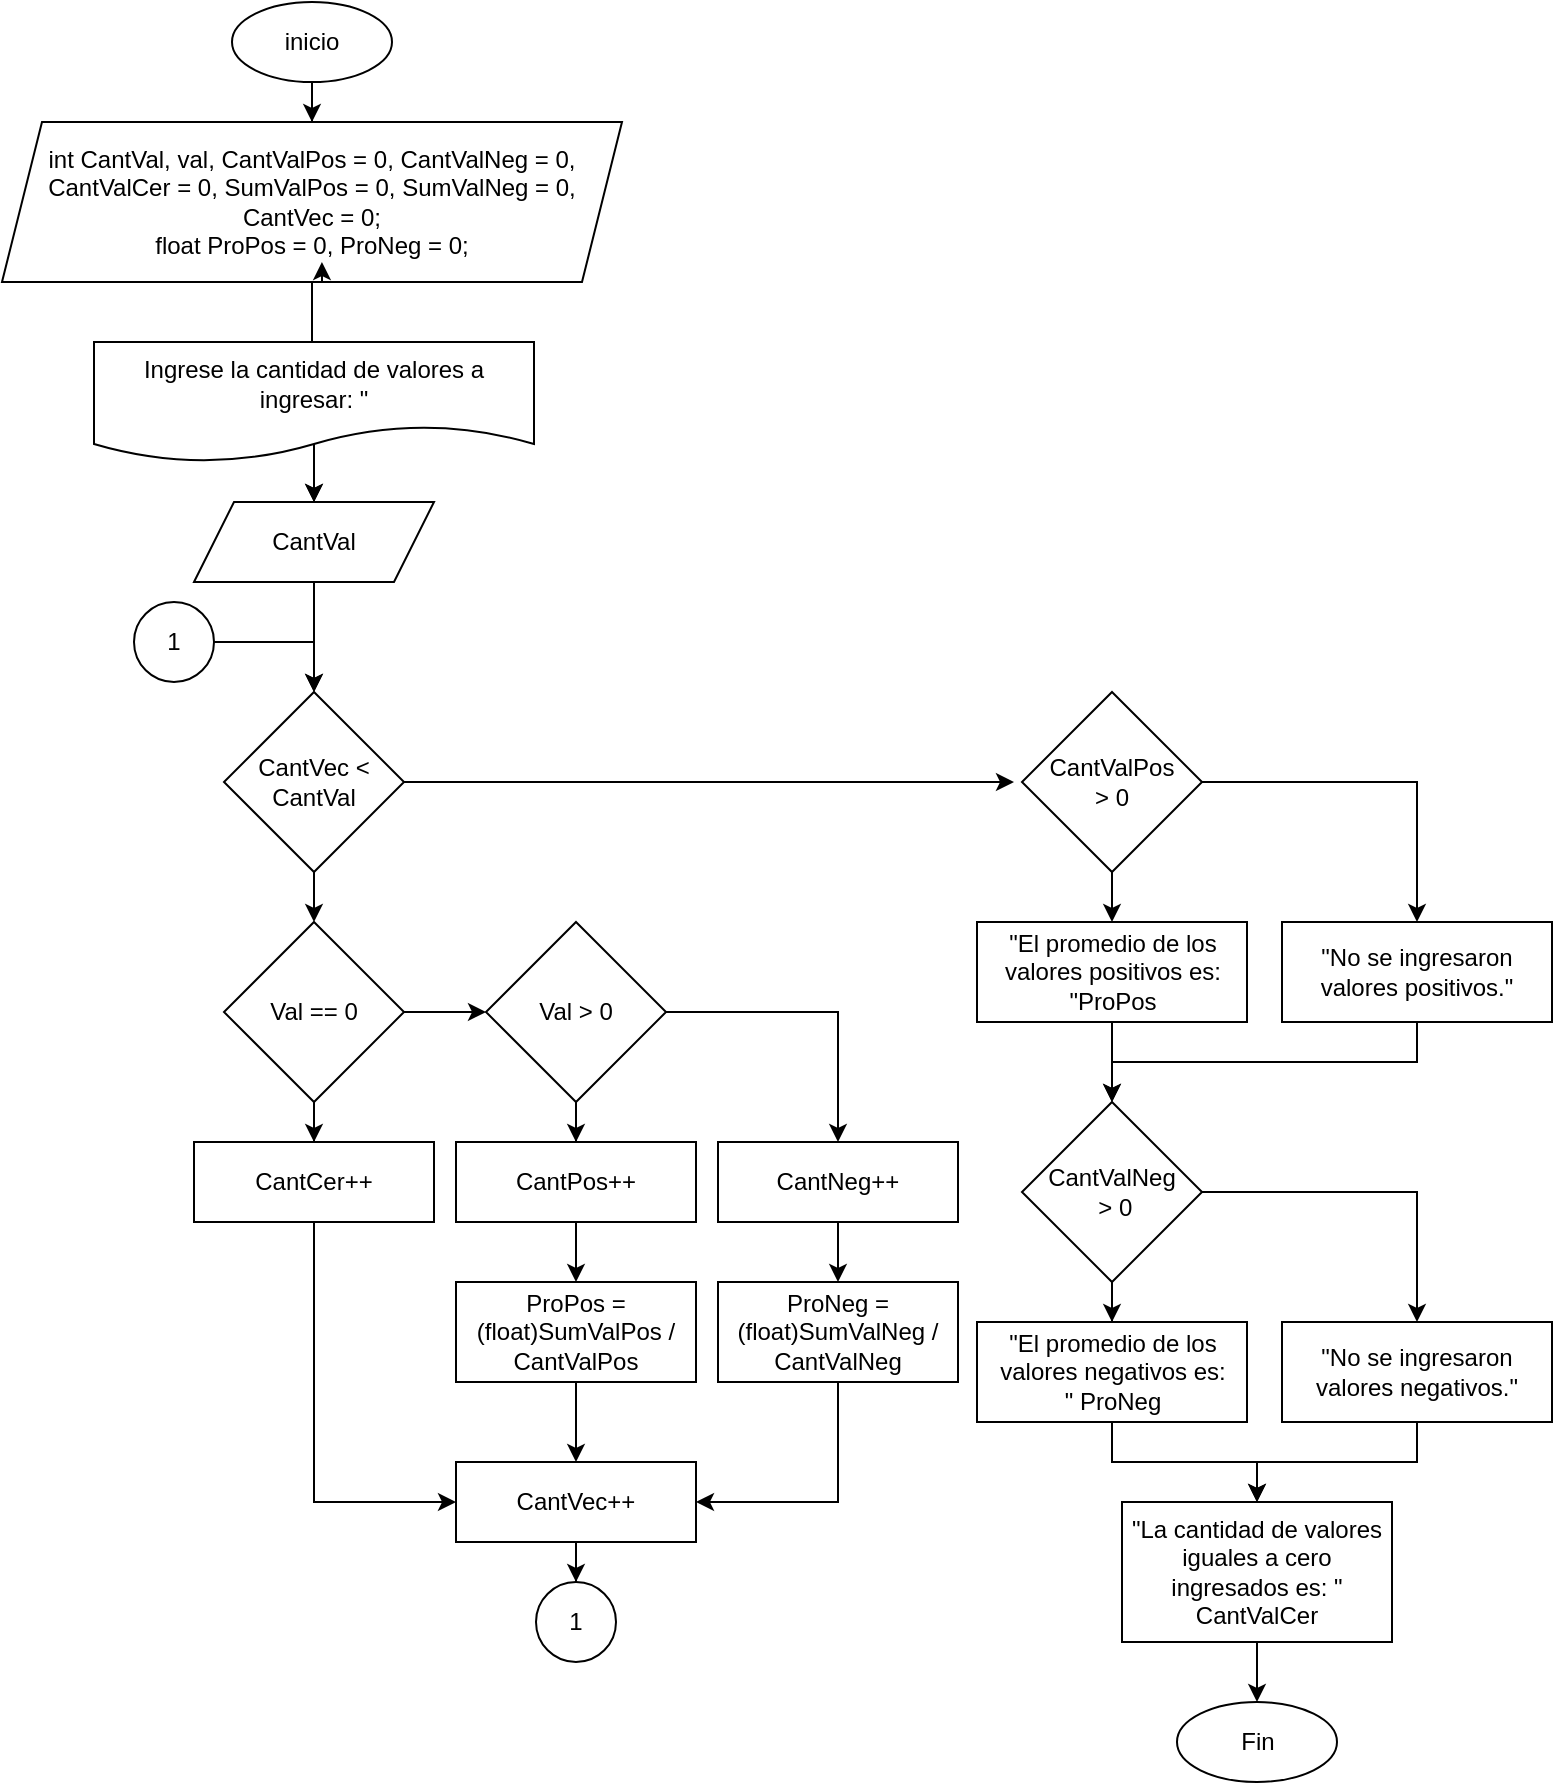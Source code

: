 <mxfile version="21.2.8" type="device">
  <diagram name="Page-1" id="1P0BDkxg8NpYrqQd53E_">
    <mxGraphModel dx="712" dy="835" grid="1" gridSize="10" guides="1" tooltips="1" connect="1" arrows="1" fold="1" page="1" pageScale="1" pageWidth="850" pageHeight="1100" math="0" shadow="0">
      <root>
        <mxCell id="0" />
        <mxCell id="1" parent="0" />
        <mxCell id="H-p9NEX7iDgcCFGtxz2--47" value="" style="edgeStyle=orthogonalEdgeStyle;rounded=0;orthogonalLoop=1;jettySize=auto;html=1;" parent="1" source="H-p9NEX7iDgcCFGtxz2--1" target="H-p9NEX7iDgcCFGtxz2--2" edge="1">
          <mxGeometry relative="1" as="geometry" />
        </mxCell>
        <mxCell id="H-p9NEX7iDgcCFGtxz2--1" value="inicio" style="ellipse;whiteSpace=wrap;html=1;" parent="1" vertex="1">
          <mxGeometry x="115" y="10" width="80" height="40" as="geometry" />
        </mxCell>
        <mxCell id="sCHSUmpNLC7M-MzyfCxp-1" value="" style="edgeStyle=orthogonalEdgeStyle;rounded=0;orthogonalLoop=1;jettySize=auto;html=1;" edge="1" parent="1" source="H-p9NEX7iDgcCFGtxz2--2" target="H-p9NEX7iDgcCFGtxz2--62">
          <mxGeometry relative="1" as="geometry" />
        </mxCell>
        <mxCell id="H-p9NEX7iDgcCFGtxz2--2" value="&lt;div&gt;int CantVal, val, CantValPos = 0, CantValNeg = 0, CantValCer = 0, SumValPos = 0, SumValNeg = 0, CantVec = 0;&lt;/div&gt;&lt;div&gt;float ProPos = 0, ProNeg = 0;&lt;/div&gt;" style="shape=parallelogram;perimeter=parallelogramPerimeter;whiteSpace=wrap;html=1;fixedSize=1;" parent="1" vertex="1">
          <mxGeometry y="70" width="310" height="80" as="geometry" />
        </mxCell>
        <mxCell id="H-p9NEX7iDgcCFGtxz2--74" value="" style="edgeStyle=orthogonalEdgeStyle;rounded=0;orthogonalLoop=1;jettySize=auto;html=1;entryX=0;entryY=0.5;entryDx=0;entryDy=0;" parent="1" source="H-p9NEX7iDgcCFGtxz2--5" edge="1">
          <mxGeometry relative="1" as="geometry">
            <mxPoint x="506" y="400" as="targetPoint" />
          </mxGeometry>
        </mxCell>
        <mxCell id="sCHSUmpNLC7M-MzyfCxp-37" value="" style="edgeStyle=orthogonalEdgeStyle;rounded=0;orthogonalLoop=1;jettySize=auto;html=1;" edge="1" parent="1" source="H-p9NEX7iDgcCFGtxz2--5" target="sCHSUmpNLC7M-MzyfCxp-16">
          <mxGeometry relative="1" as="geometry" />
        </mxCell>
        <mxCell id="H-p9NEX7iDgcCFGtxz2--5" value="CantVec &lt; CantVal" style="rhombus;whiteSpace=wrap;html=1;" parent="1" vertex="1">
          <mxGeometry x="111" y="355" width="90" height="90" as="geometry" />
        </mxCell>
        <mxCell id="sCHSUmpNLC7M-MzyfCxp-82" value="" style="edgeStyle=orthogonalEdgeStyle;rounded=0;orthogonalLoop=1;jettySize=auto;html=1;" edge="1" parent="1" source="H-p9NEX7iDgcCFGtxz2--8">
          <mxGeometry relative="1" as="geometry">
            <mxPoint x="287" y="740" as="targetPoint" />
          </mxGeometry>
        </mxCell>
        <mxCell id="H-p9NEX7iDgcCFGtxz2--8" value="ProPos = (float)SumValPos / CantValPos" style="rounded=0;whiteSpace=wrap;html=1;" parent="1" vertex="1">
          <mxGeometry x="227" y="650" width="120" height="50" as="geometry" />
        </mxCell>
        <mxCell id="H-p9NEX7iDgcCFGtxz2--71" value="" style="edgeStyle=orthogonalEdgeStyle;rounded=0;orthogonalLoop=1;jettySize=auto;html=1;entryX=0.5;entryY=0;entryDx=0;entryDy=0;" parent="1" source="H-p9NEX7iDgcCFGtxz2--15" target="H-p9NEX7iDgcCFGtxz2--5" edge="1">
          <mxGeometry relative="1" as="geometry">
            <mxPoint x="157" y="350" as="targetPoint" />
          </mxGeometry>
        </mxCell>
        <mxCell id="H-p9NEX7iDgcCFGtxz2--15" value="1" style="ellipse;whiteSpace=wrap;html=1;aspect=fixed;" parent="1" vertex="1">
          <mxGeometry x="66" y="310" width="40" height="40" as="geometry" />
        </mxCell>
        <mxCell id="H-p9NEX7iDgcCFGtxz2--60" value="" style="edgeStyle=orthogonalEdgeStyle;rounded=0;orthogonalLoop=1;jettySize=auto;html=1;" parent="1" source="H-p9NEX7iDgcCFGtxz2--61" target="H-p9NEX7iDgcCFGtxz2--62" edge="1">
          <mxGeometry relative="1" as="geometry" />
        </mxCell>
        <mxCell id="H-p9NEX7iDgcCFGtxz2--61" value="Ingrese la cantidad de valores a ingresar: &quot;" style="shape=document;whiteSpace=wrap;html=1;boundedLbl=1;" parent="1" vertex="1">
          <mxGeometry x="46" y="180" width="220" height="60" as="geometry" />
        </mxCell>
        <mxCell id="H-p9NEX7iDgcCFGtxz2--70" value="" style="edgeStyle=orthogonalEdgeStyle;rounded=0;orthogonalLoop=1;jettySize=auto;html=1;entryX=0.5;entryY=0;entryDx=0;entryDy=0;" parent="1" source="H-p9NEX7iDgcCFGtxz2--62" target="H-p9NEX7iDgcCFGtxz2--5" edge="1">
          <mxGeometry relative="1" as="geometry">
            <mxPoint x="157" y="350" as="targetPoint" />
          </mxGeometry>
        </mxCell>
        <mxCell id="H-p9NEX7iDgcCFGtxz2--62" value="CantVal" style="shape=parallelogram;perimeter=parallelogramPerimeter;whiteSpace=wrap;html=1;fixedSize=1;" parent="1" vertex="1">
          <mxGeometry x="96" y="260" width="120" height="40" as="geometry" />
        </mxCell>
        <mxCell id="sCHSUmpNLC7M-MzyfCxp-6" value="" style="edgeStyle=orthogonalEdgeStyle;rounded=0;orthogonalLoop=1;jettySize=auto;html=1;" edge="1" parent="1" source="sCHSUmpNLC7M-MzyfCxp-2" target="sCHSUmpNLC7M-MzyfCxp-4">
          <mxGeometry relative="1" as="geometry" />
        </mxCell>
        <mxCell id="sCHSUmpNLC7M-MzyfCxp-14" value="" style="edgeStyle=orthogonalEdgeStyle;rounded=0;orthogonalLoop=1;jettySize=auto;html=1;entryX=0.5;entryY=0;entryDx=0;entryDy=0;" edge="1" parent="1" source="sCHSUmpNLC7M-MzyfCxp-2" target="sCHSUmpNLC7M-MzyfCxp-7">
          <mxGeometry relative="1" as="geometry">
            <mxPoint x="407" y="515" as="targetPoint" />
          </mxGeometry>
        </mxCell>
        <mxCell id="sCHSUmpNLC7M-MzyfCxp-2" value="Val &amp;gt; 0" style="rhombus;whiteSpace=wrap;html=1;" vertex="1" parent="1">
          <mxGeometry x="242" y="470" width="90" height="90" as="geometry" />
        </mxCell>
        <mxCell id="sCHSUmpNLC7M-MzyfCxp-77" value="" style="edgeStyle=orthogonalEdgeStyle;rounded=0;orthogonalLoop=1;jettySize=auto;html=1;" edge="1" parent="1" source="sCHSUmpNLC7M-MzyfCxp-4" target="H-p9NEX7iDgcCFGtxz2--8">
          <mxGeometry relative="1" as="geometry" />
        </mxCell>
        <mxCell id="sCHSUmpNLC7M-MzyfCxp-4" value="CantPos++" style="rounded=0;whiteSpace=wrap;html=1;" vertex="1" parent="1">
          <mxGeometry x="227" y="580" width="120" height="40" as="geometry" />
        </mxCell>
        <mxCell id="sCHSUmpNLC7M-MzyfCxp-81" value="" style="edgeStyle=orthogonalEdgeStyle;rounded=0;orthogonalLoop=1;jettySize=auto;html=1;" edge="1" parent="1" source="sCHSUmpNLC7M-MzyfCxp-7" target="sCHSUmpNLC7M-MzyfCxp-78">
          <mxGeometry relative="1" as="geometry" />
        </mxCell>
        <mxCell id="sCHSUmpNLC7M-MzyfCxp-7" value="CantNeg++" style="rounded=0;whiteSpace=wrap;html=1;" vertex="1" parent="1">
          <mxGeometry x="358" y="580" width="120" height="40" as="geometry" />
        </mxCell>
        <mxCell id="sCHSUmpNLC7M-MzyfCxp-15" value="" style="edgeStyle=orthogonalEdgeStyle;rounded=0;orthogonalLoop=1;jettySize=auto;html=1;" edge="1" parent="1" source="sCHSUmpNLC7M-MzyfCxp-16" target="sCHSUmpNLC7M-MzyfCxp-17">
          <mxGeometry relative="1" as="geometry" />
        </mxCell>
        <mxCell id="sCHSUmpNLC7M-MzyfCxp-19" value="" style="edgeStyle=orthogonalEdgeStyle;rounded=0;orthogonalLoop=1;jettySize=auto;html=1;" edge="1" parent="1" source="sCHSUmpNLC7M-MzyfCxp-16" target="sCHSUmpNLC7M-MzyfCxp-2">
          <mxGeometry relative="1" as="geometry" />
        </mxCell>
        <mxCell id="sCHSUmpNLC7M-MzyfCxp-16" value="Val == 0" style="rhombus;whiteSpace=wrap;html=1;" vertex="1" parent="1">
          <mxGeometry x="111" y="470" width="90" height="90" as="geometry" />
        </mxCell>
        <mxCell id="sCHSUmpNLC7M-MzyfCxp-84" value="" style="edgeStyle=orthogonalEdgeStyle;rounded=0;orthogonalLoop=1;jettySize=auto;html=1;entryX=0;entryY=0.5;entryDx=0;entryDy=0;" edge="1" parent="1" source="sCHSUmpNLC7M-MzyfCxp-17" target="sCHSUmpNLC7M-MzyfCxp-89">
          <mxGeometry relative="1" as="geometry">
            <mxPoint x="267" y="760" as="targetPoint" />
            <Array as="points">
              <mxPoint x="156" y="760" />
            </Array>
          </mxGeometry>
        </mxCell>
        <mxCell id="sCHSUmpNLC7M-MzyfCxp-17" value="CantCer++" style="rounded=0;whiteSpace=wrap;html=1;" vertex="1" parent="1">
          <mxGeometry x="96" y="580" width="120" height="40" as="geometry" />
        </mxCell>
        <mxCell id="sCHSUmpNLC7M-MzyfCxp-71" style="edgeStyle=orthogonalEdgeStyle;rounded=0;orthogonalLoop=1;jettySize=auto;html=1;exitX=0.5;exitY=1;exitDx=0;exitDy=0;entryX=0.516;entryY=0.875;entryDx=0;entryDy=0;entryPerimeter=0;" edge="1" parent="1" source="H-p9NEX7iDgcCFGtxz2--2" target="H-p9NEX7iDgcCFGtxz2--2">
          <mxGeometry relative="1" as="geometry" />
        </mxCell>
        <mxCell id="sCHSUmpNLC7M-MzyfCxp-87" value="" style="edgeStyle=orthogonalEdgeStyle;rounded=0;orthogonalLoop=1;jettySize=auto;html=1;entryX=1;entryY=0.5;entryDx=0;entryDy=0;exitX=0.5;exitY=1;exitDx=0;exitDy=0;" edge="1" parent="1" source="sCHSUmpNLC7M-MzyfCxp-78" target="sCHSUmpNLC7M-MzyfCxp-89">
          <mxGeometry relative="1" as="geometry">
            <mxPoint x="360" y="760" as="sourcePoint" />
            <mxPoint x="307" y="760" as="targetPoint" />
            <Array as="points">
              <mxPoint x="418" y="760" />
            </Array>
          </mxGeometry>
        </mxCell>
        <mxCell id="sCHSUmpNLC7M-MzyfCxp-78" value="ProNeg = (float)SumValNeg / CantValNeg" style="rounded=0;whiteSpace=wrap;html=1;" vertex="1" parent="1">
          <mxGeometry x="358" y="650" width="120" height="50" as="geometry" />
        </mxCell>
        <mxCell id="sCHSUmpNLC7M-MzyfCxp-88" value="1" style="ellipse;whiteSpace=wrap;html=1;aspect=fixed;" vertex="1" parent="1">
          <mxGeometry x="267" y="800" width="40" height="40" as="geometry" />
        </mxCell>
        <mxCell id="sCHSUmpNLC7M-MzyfCxp-92" value="" style="edgeStyle=orthogonalEdgeStyle;rounded=0;orthogonalLoop=1;jettySize=auto;html=1;" edge="1" parent="1" source="sCHSUmpNLC7M-MzyfCxp-89" target="sCHSUmpNLC7M-MzyfCxp-88">
          <mxGeometry relative="1" as="geometry" />
        </mxCell>
        <mxCell id="sCHSUmpNLC7M-MzyfCxp-89" value="CantVec++" style="rounded=0;whiteSpace=wrap;html=1;" vertex="1" parent="1">
          <mxGeometry x="227" y="740" width="120" height="40" as="geometry" />
        </mxCell>
        <mxCell id="sCHSUmpNLC7M-MzyfCxp-95" value="" style="edgeStyle=orthogonalEdgeStyle;rounded=0;orthogonalLoop=1;jettySize=auto;html=1;entryX=0.5;entryY=0;entryDx=0;entryDy=0;" edge="1" parent="1" source="sCHSUmpNLC7M-MzyfCxp-93" target="sCHSUmpNLC7M-MzyfCxp-99">
          <mxGeometry relative="1" as="geometry">
            <mxPoint x="662.5" y="400" as="targetPoint" />
          </mxGeometry>
        </mxCell>
        <mxCell id="sCHSUmpNLC7M-MzyfCxp-100" value="" style="edgeStyle=orthogonalEdgeStyle;rounded=0;orthogonalLoop=1;jettySize=auto;html=1;" edge="1" parent="1" source="sCHSUmpNLC7M-MzyfCxp-93" target="sCHSUmpNLC7M-MzyfCxp-98">
          <mxGeometry relative="1" as="geometry" />
        </mxCell>
        <mxCell id="sCHSUmpNLC7M-MzyfCxp-93" value="CantValPos&lt;br&gt;&amp;gt; 0" style="rhombus;whiteSpace=wrap;html=1;" vertex="1" parent="1">
          <mxGeometry x="510" y="355" width="90" height="90" as="geometry" />
        </mxCell>
        <mxCell id="sCHSUmpNLC7M-MzyfCxp-104" value="" style="edgeStyle=orthogonalEdgeStyle;rounded=0;orthogonalLoop=1;jettySize=auto;html=1;" edge="1" parent="1" source="sCHSUmpNLC7M-MzyfCxp-98" target="sCHSUmpNLC7M-MzyfCxp-102">
          <mxGeometry relative="1" as="geometry" />
        </mxCell>
        <mxCell id="sCHSUmpNLC7M-MzyfCxp-98" value="&quot;El promedio de los valores positivos es: &quot;ProPos" style="rounded=0;whiteSpace=wrap;html=1;" vertex="1" parent="1">
          <mxGeometry x="487.5" y="470" width="135" height="50" as="geometry" />
        </mxCell>
        <mxCell id="sCHSUmpNLC7M-MzyfCxp-105" value="" style="edgeStyle=orthogonalEdgeStyle;rounded=0;orthogonalLoop=1;jettySize=auto;html=1;" edge="1" parent="1" source="sCHSUmpNLC7M-MzyfCxp-99" target="sCHSUmpNLC7M-MzyfCxp-102">
          <mxGeometry relative="1" as="geometry">
            <Array as="points">
              <mxPoint x="708" y="540" />
              <mxPoint x="555" y="540" />
            </Array>
          </mxGeometry>
        </mxCell>
        <mxCell id="sCHSUmpNLC7M-MzyfCxp-99" value="&quot;No se ingresaron valores positivos.&quot;" style="rounded=0;whiteSpace=wrap;html=1;" vertex="1" parent="1">
          <mxGeometry x="640" y="470" width="135" height="50" as="geometry" />
        </mxCell>
        <mxCell id="sCHSUmpNLC7M-MzyfCxp-108" value="" style="edgeStyle=orthogonalEdgeStyle;rounded=0;orthogonalLoop=1;jettySize=auto;html=1;" edge="1" parent="1" source="sCHSUmpNLC7M-MzyfCxp-102" target="sCHSUmpNLC7M-MzyfCxp-106">
          <mxGeometry relative="1" as="geometry" />
        </mxCell>
        <mxCell id="sCHSUmpNLC7M-MzyfCxp-110" value="" style="edgeStyle=orthogonalEdgeStyle;rounded=0;orthogonalLoop=1;jettySize=auto;html=1;entryX=0.5;entryY=0;entryDx=0;entryDy=0;" edge="1" parent="1" source="sCHSUmpNLC7M-MzyfCxp-102" target="sCHSUmpNLC7M-MzyfCxp-107">
          <mxGeometry relative="1" as="geometry">
            <mxPoint x="675" y="605" as="targetPoint" />
          </mxGeometry>
        </mxCell>
        <mxCell id="sCHSUmpNLC7M-MzyfCxp-102" value="CantValNeg&lt;br&gt;&amp;nbsp;&amp;gt; 0" style="rhombus;whiteSpace=wrap;html=1;" vertex="1" parent="1">
          <mxGeometry x="510" y="560" width="90" height="90" as="geometry" />
        </mxCell>
        <mxCell id="sCHSUmpNLC7M-MzyfCxp-112" value="" style="edgeStyle=orthogonalEdgeStyle;rounded=0;orthogonalLoop=1;jettySize=auto;html=1;" edge="1" parent="1" source="sCHSUmpNLC7M-MzyfCxp-106" target="sCHSUmpNLC7M-MzyfCxp-111">
          <mxGeometry relative="1" as="geometry" />
        </mxCell>
        <mxCell id="sCHSUmpNLC7M-MzyfCxp-106" value="&quot;El promedio de los valores negativos es: &lt;br&gt;&quot; ProNeg" style="rounded=0;whiteSpace=wrap;html=1;" vertex="1" parent="1">
          <mxGeometry x="487.5" y="670" width="135" height="50" as="geometry" />
        </mxCell>
        <mxCell id="sCHSUmpNLC7M-MzyfCxp-113" value="" style="edgeStyle=orthogonalEdgeStyle;rounded=0;orthogonalLoop=1;jettySize=auto;html=1;" edge="1" parent="1" source="sCHSUmpNLC7M-MzyfCxp-107" target="sCHSUmpNLC7M-MzyfCxp-111">
          <mxGeometry relative="1" as="geometry" />
        </mxCell>
        <mxCell id="sCHSUmpNLC7M-MzyfCxp-107" value="&quot;No se ingresaron valores negativos.&quot;" style="rounded=0;whiteSpace=wrap;html=1;" vertex="1" parent="1">
          <mxGeometry x="640" y="670" width="135" height="50" as="geometry" />
        </mxCell>
        <mxCell id="sCHSUmpNLC7M-MzyfCxp-115" value="" style="edgeStyle=orthogonalEdgeStyle;rounded=0;orthogonalLoop=1;jettySize=auto;html=1;" edge="1" parent="1" source="sCHSUmpNLC7M-MzyfCxp-111" target="sCHSUmpNLC7M-MzyfCxp-114">
          <mxGeometry relative="1" as="geometry" />
        </mxCell>
        <mxCell id="sCHSUmpNLC7M-MzyfCxp-111" value="&quot;La cantidad de valores iguales a cero ingresados es: &quot; CantValCer" style="rounded=0;whiteSpace=wrap;html=1;" vertex="1" parent="1">
          <mxGeometry x="560" y="760" width="135" height="70" as="geometry" />
        </mxCell>
        <mxCell id="sCHSUmpNLC7M-MzyfCxp-114" value="Fin" style="ellipse;whiteSpace=wrap;html=1;" vertex="1" parent="1">
          <mxGeometry x="587.5" y="860" width="80" height="40" as="geometry" />
        </mxCell>
      </root>
    </mxGraphModel>
  </diagram>
</mxfile>
